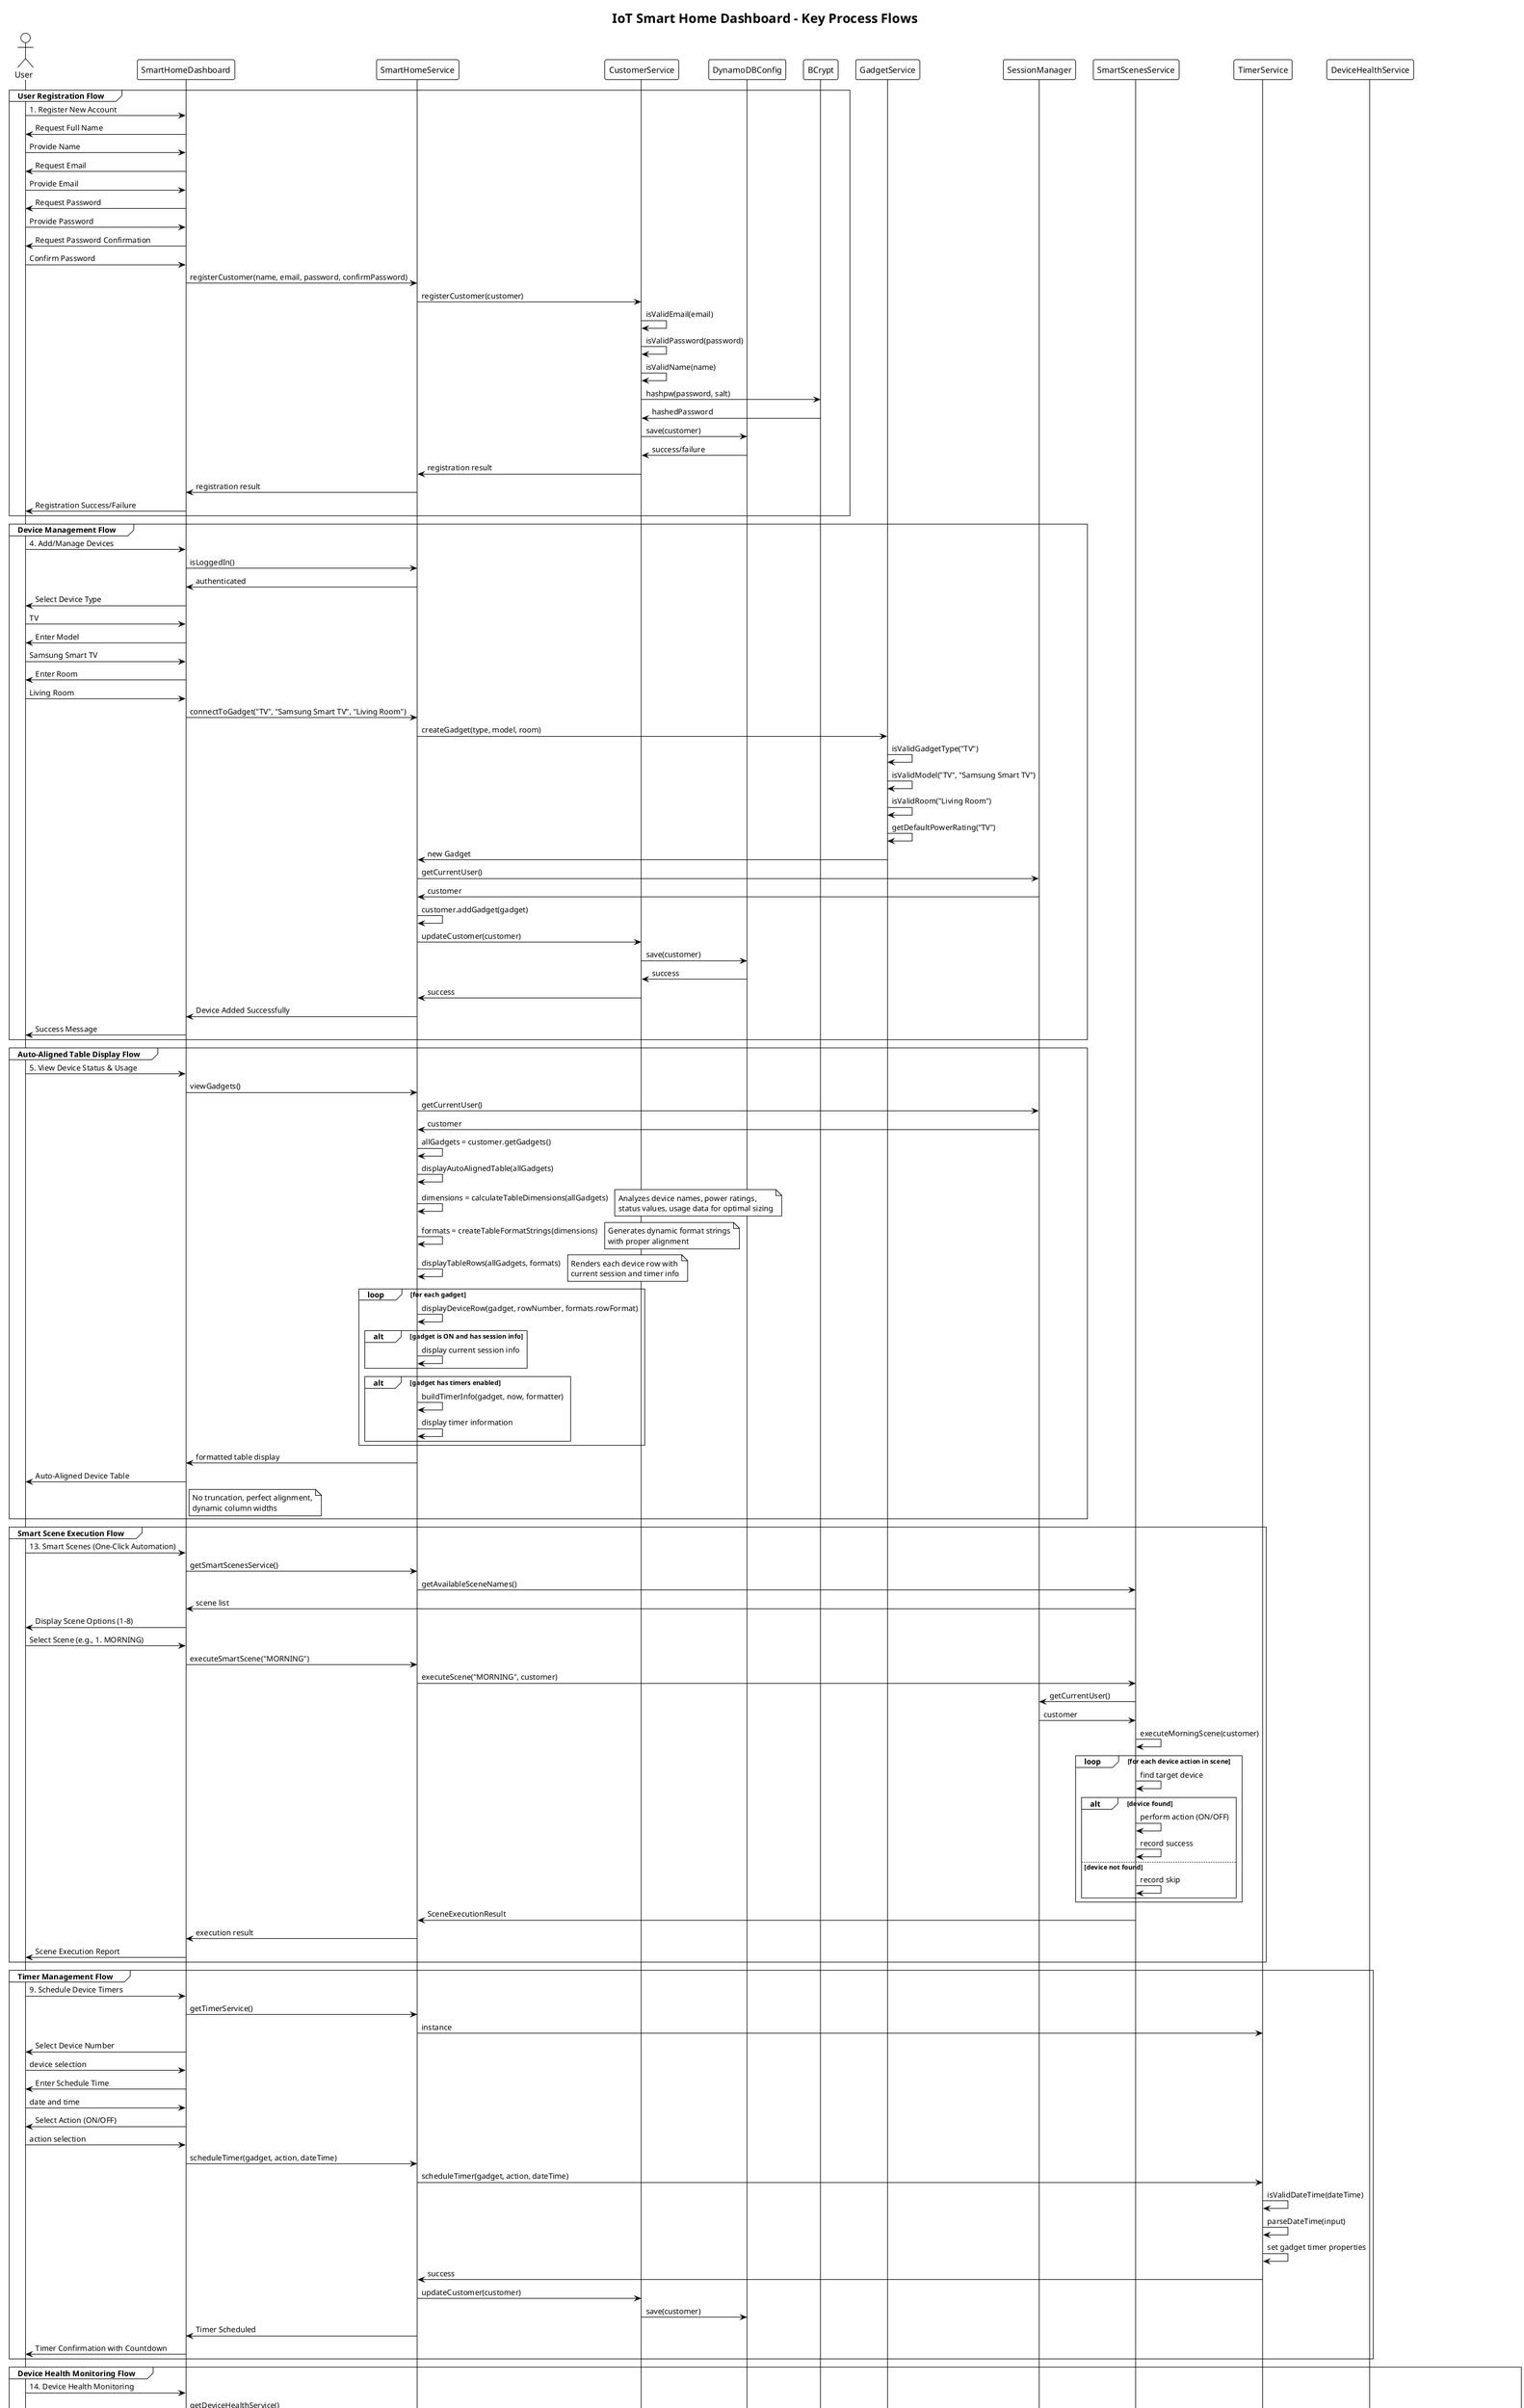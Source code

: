 @startuml IoT_Smart_Home_Dashboard_Sequences

title IoT Smart Home Dashboard - Key Process Flows

!theme plain

' User Registration Sequence
group User Registration Flow
    actor User
    participant "SmartHomeDashboard" as UI
    participant "SmartHomeService" as SHS
    participant "CustomerService" as CS
    participant "DynamoDBConfig" as DB
    participant "BCrypt" as BC
    
    User -> UI: 1. Register New Account
    UI -> User: Request Full Name
    User -> UI: Provide Name
    UI -> User: Request Email
    User -> UI: Provide Email
    UI -> User: Request Password
    User -> UI: Provide Password
    UI -> User: Request Password Confirmation
    User -> UI: Confirm Password
    
    UI -> SHS: registerCustomer(name, email, password, confirmPassword)
    SHS -> CS: registerCustomer(customer)
    CS -> CS: isValidEmail(email)
    CS -> CS: isValidPassword(password)
    CS -> CS: isValidName(name)
    CS -> BC: hashpw(password, salt)
    BC -> CS: hashedPassword
    CS -> DB: save(customer)
    DB -> CS: success/failure
    CS -> SHS: registration result
    SHS -> UI: registration result
    UI -> User: Registration Success/Failure
end

' Device Management Sequence
group Device Management Flow
    User -> UI: 4. Add/Manage Devices
    UI -> SHS: isLoggedIn()
    SHS -> UI: authenticated
    
    UI -> User: Select Device Type
    User -> UI: TV
    UI -> User: Enter Model
    User -> UI: Samsung Smart TV
    UI -> User: Enter Room
    User -> UI: Living Room
    
    UI -> SHS: connectToGadget("TV", "Samsung Smart TV", "Living Room")
    SHS -> "GadgetService" as GS: createGadget(type, model, room)
    GS -> GS: isValidGadgetType("TV")
    GS -> GS: isValidModel("TV", "Samsung Smart TV")
    GS -> GS: isValidRoom("Living Room")
    GS -> GS: getDefaultPowerRating("TV")
    GS -> SHS: new Gadget
    SHS -> "SessionManager" as SM: getCurrentUser()
    SM -> SHS: customer
    SHS -> SHS: customer.addGadget(gadget)
    SHS -> CS: updateCustomer(customer)
    CS -> DB: save(customer)
    DB -> CS: success
    CS -> SHS: success
    SHS -> UI: Device Added Successfully
    UI -> User: Success Message
end

' Auto-Aligned Table Display Sequence (v2.1)
group Auto-Aligned Table Display Flow
    User -> UI: 5. View Device Status & Usage
    UI -> SHS: viewGadgets()
    SHS -> SM: getCurrentUser()
    SM -> SHS: customer
    SHS -> SHS: allGadgets = customer.getGadgets()
    
    ' Enhanced Table System (v2.1)
    SHS -> SHS: displayAutoAlignedTable(allGadgets)
    SHS -> SHS: dimensions = calculateTableDimensions(allGadgets)
    note right: Analyzes device names, power ratings,\nstatus values, usage data for optimal sizing
    SHS -> SHS: formats = createTableFormatStrings(dimensions)
    note right: Generates dynamic format strings\nwith proper alignment
    SHS -> SHS: displayTableRows(allGadgets, formats)
    note right: Renders each device row with\ncurrent session and timer info
    
    loop for each gadget
        SHS -> SHS: displayDeviceRow(gadget, rowNumber, formats.rowFormat)
        alt gadget is ON and has session info
            SHS -> SHS: display current session info
        end
        alt gadget has timers enabled
            SHS -> SHS: buildTimerInfo(gadget, now, formatter)
            SHS -> SHS: display timer information
        end
    end
    
    SHS -> UI: formatted table display
    UI -> User: Auto-Aligned Device Table
    note right of UI: No truncation, perfect alignment,\ndynamic column widths
end

' Smart Scene Execution Sequence
group Smart Scene Execution Flow
    User -> UI: 13. Smart Scenes (One-Click Automation)
    UI -> SHS: getSmartScenesService()
    SHS -> "SmartScenesService" as SSS: getAvailableSceneNames()
    SSS -> UI: scene list
    UI -> User: Display Scene Options (1-8)
    User -> UI: Select Scene (e.g., 1. MORNING)
    
    UI -> SHS: executeSmartScene("MORNING")
    SHS -> SSS: executeScene("MORNING", customer)
    SSS -> SM: getCurrentUser()
    SM -> SSS: customer
    SSS -> SSS: executeMorningScene(customer)
    
    loop for each device action in scene
        SSS -> SSS: find target device
        alt device found
            SSS -> SSS: perform action (ON/OFF)
            SSS -> SSS: record success
        else device not found
            SSS -> SSS: record skip
        end
    end
    
    SSS -> SHS: SceneExecutionResult
    SHS -> UI: execution result
    UI -> User: Scene Execution Report
end

' Timer Management Sequence
group Timer Management Flow
    User -> UI: 9. Schedule Device Timers
    UI -> SHS: getTimerService()
    SHS -> "TimerService" as TS: instance
    UI -> User: Select Device Number
    User -> UI: device selection
    UI -> User: Enter Schedule Time
    User -> UI: date and time
    UI -> User: Select Action (ON/OFF)
    User -> UI: action selection
    
    UI -> SHS: scheduleTimer(gadget, action, dateTime)
    SHS -> TS: scheduleTimer(gadget, action, dateTime)
    TS -> TS: isValidDateTime(dateTime)
    TS -> TS: parseDateTime(input)
    TS -> TS: set gadget timer properties
    TS -> SHS: success
    SHS -> CS: updateCustomer(customer)
    CS -> DB: save(customer)
    SHS -> UI: Timer Scheduled
    UI -> User: Timer Confirmation with Countdown
end

' Health Monitoring Sequence
group Device Health Monitoring Flow
    User -> UI: 14. Device Health Monitoring
    UI -> SHS: getDeviceHealthService()
    SHS -> "DeviceHealthService" as DHS: instance
    SHS -> DHS: generateHealthReport(customer)
    DHS -> SM: getCurrentUser()
    SM -> DHS: customer
    
    loop for each gadget
        DHS -> DHS: analyzeDeviceHealth(gadget)
        DHS -> DHS: calculateHealthScore(gadget)
        DHS -> DHS: getDeviceSpecificDiagnostics(gadget)
        DHS -> DHS: getHealthRecommendations(gadget)
    end
    
    DHS -> SHS: SystemHealthReport
    SHS -> UI: health report
    UI -> User: Device Health Dashboard
end

@enduml